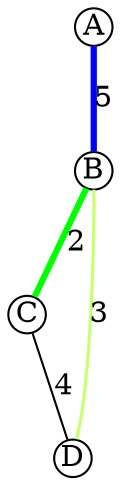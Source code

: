 graph DemoSmall {
      node [height=0.25,width=0.25,fixedsize=true]
      A -- B [label="5", penwidth=3, color="blue"]
      B -- C [label="2", penwidth=3, color="green"]
      B -- D [label="3", penwidth=1.5, color="darkolivegreen1"]
      C -- D [label="4"]
}
